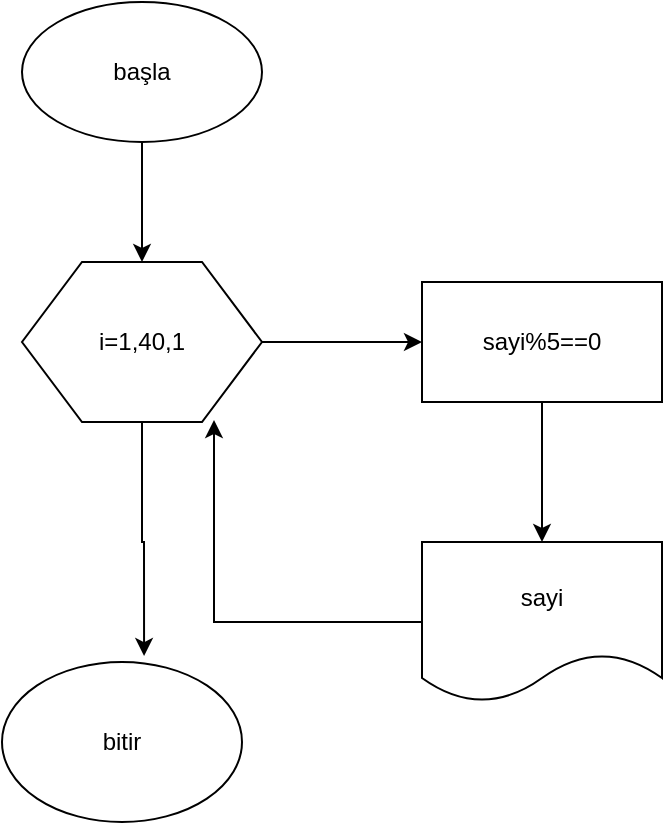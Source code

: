 <mxfile version="12.9.0" type="device"><diagram id="7L3xGsFCsyYegjKABoTB" name="Page-1"><mxGraphModel dx="946" dy="645" grid="1" gridSize="10" guides="1" tooltips="1" connect="1" arrows="1" fold="1" page="1" pageScale="1" pageWidth="827" pageHeight="1169" math="0" shadow="0"><root><mxCell id="0"/><mxCell id="1" parent="0"/><mxCell id="pdq9Ow0AcRRp5LVGc362-2" style="edgeStyle=orthogonalEdgeStyle;rounded=0;orthogonalLoop=1;jettySize=auto;html=1;" edge="1" parent="1" source="pdq9Ow0AcRRp5LVGc362-1"><mxGeometry relative="1" as="geometry"><mxPoint x="360" y="180" as="targetPoint"/></mxGeometry></mxCell><mxCell id="pdq9Ow0AcRRp5LVGc362-1" value="başla" style="ellipse;whiteSpace=wrap;html=1;" vertex="1" parent="1"><mxGeometry x="300" y="50" width="120" height="70" as="geometry"/></mxCell><mxCell id="pdq9Ow0AcRRp5LVGc362-4" style="edgeStyle=orthogonalEdgeStyle;rounded=0;orthogonalLoop=1;jettySize=auto;html=1;" edge="1" parent="1" source="pdq9Ow0AcRRp5LVGc362-3"><mxGeometry relative="1" as="geometry"><mxPoint x="500" y="220" as="targetPoint"/></mxGeometry></mxCell><mxCell id="pdq9Ow0AcRRp5LVGc362-12" style="edgeStyle=orthogonalEdgeStyle;rounded=0;orthogonalLoop=1;jettySize=auto;html=1;entryX=0.592;entryY=-0.037;entryDx=0;entryDy=0;entryPerimeter=0;" edge="1" parent="1" source="pdq9Ow0AcRRp5LVGc362-3" target="pdq9Ow0AcRRp5LVGc362-17"><mxGeometry relative="1" as="geometry"><mxPoint x="360" y="340" as="targetPoint"/></mxGeometry></mxCell><mxCell id="pdq9Ow0AcRRp5LVGc362-3" value="i=1,40,1" style="shape=hexagon;perimeter=hexagonPerimeter2;whiteSpace=wrap;html=1;" vertex="1" parent="1"><mxGeometry x="300" y="180" width="120" height="80" as="geometry"/></mxCell><mxCell id="pdq9Ow0AcRRp5LVGc362-19" style="edgeStyle=orthogonalEdgeStyle;rounded=0;orthogonalLoop=1;jettySize=auto;html=1;entryX=0.5;entryY=0;entryDx=0;entryDy=0;" edge="1" parent="1" source="pdq9Ow0AcRRp5LVGc362-7" target="pdq9Ow0AcRRp5LVGc362-15"><mxGeometry relative="1" as="geometry"/></mxCell><mxCell id="pdq9Ow0AcRRp5LVGc362-7" value="sayi%5==0" style="rounded=0;whiteSpace=wrap;html=1;" vertex="1" parent="1"><mxGeometry x="500" y="190" width="120" height="60" as="geometry"/></mxCell><mxCell id="pdq9Ow0AcRRp5LVGc362-18" style="edgeStyle=orthogonalEdgeStyle;rounded=0;orthogonalLoop=1;jettySize=auto;html=1;entryX=0.8;entryY=0.988;entryDx=0;entryDy=0;entryPerimeter=0;" edge="1" parent="1" source="pdq9Ow0AcRRp5LVGc362-15" target="pdq9Ow0AcRRp5LVGc362-3"><mxGeometry relative="1" as="geometry"/></mxCell><mxCell id="pdq9Ow0AcRRp5LVGc362-15" value="sayi" style="shape=document;whiteSpace=wrap;html=1;boundedLbl=1;" vertex="1" parent="1"><mxGeometry x="500" y="320" width="120" height="80" as="geometry"/></mxCell><mxCell id="pdq9Ow0AcRRp5LVGc362-17" value="bitir" style="ellipse;whiteSpace=wrap;html=1;" vertex="1" parent="1"><mxGeometry x="290" y="380" width="120" height="80" as="geometry"/></mxCell></root></mxGraphModel></diagram></mxfile>